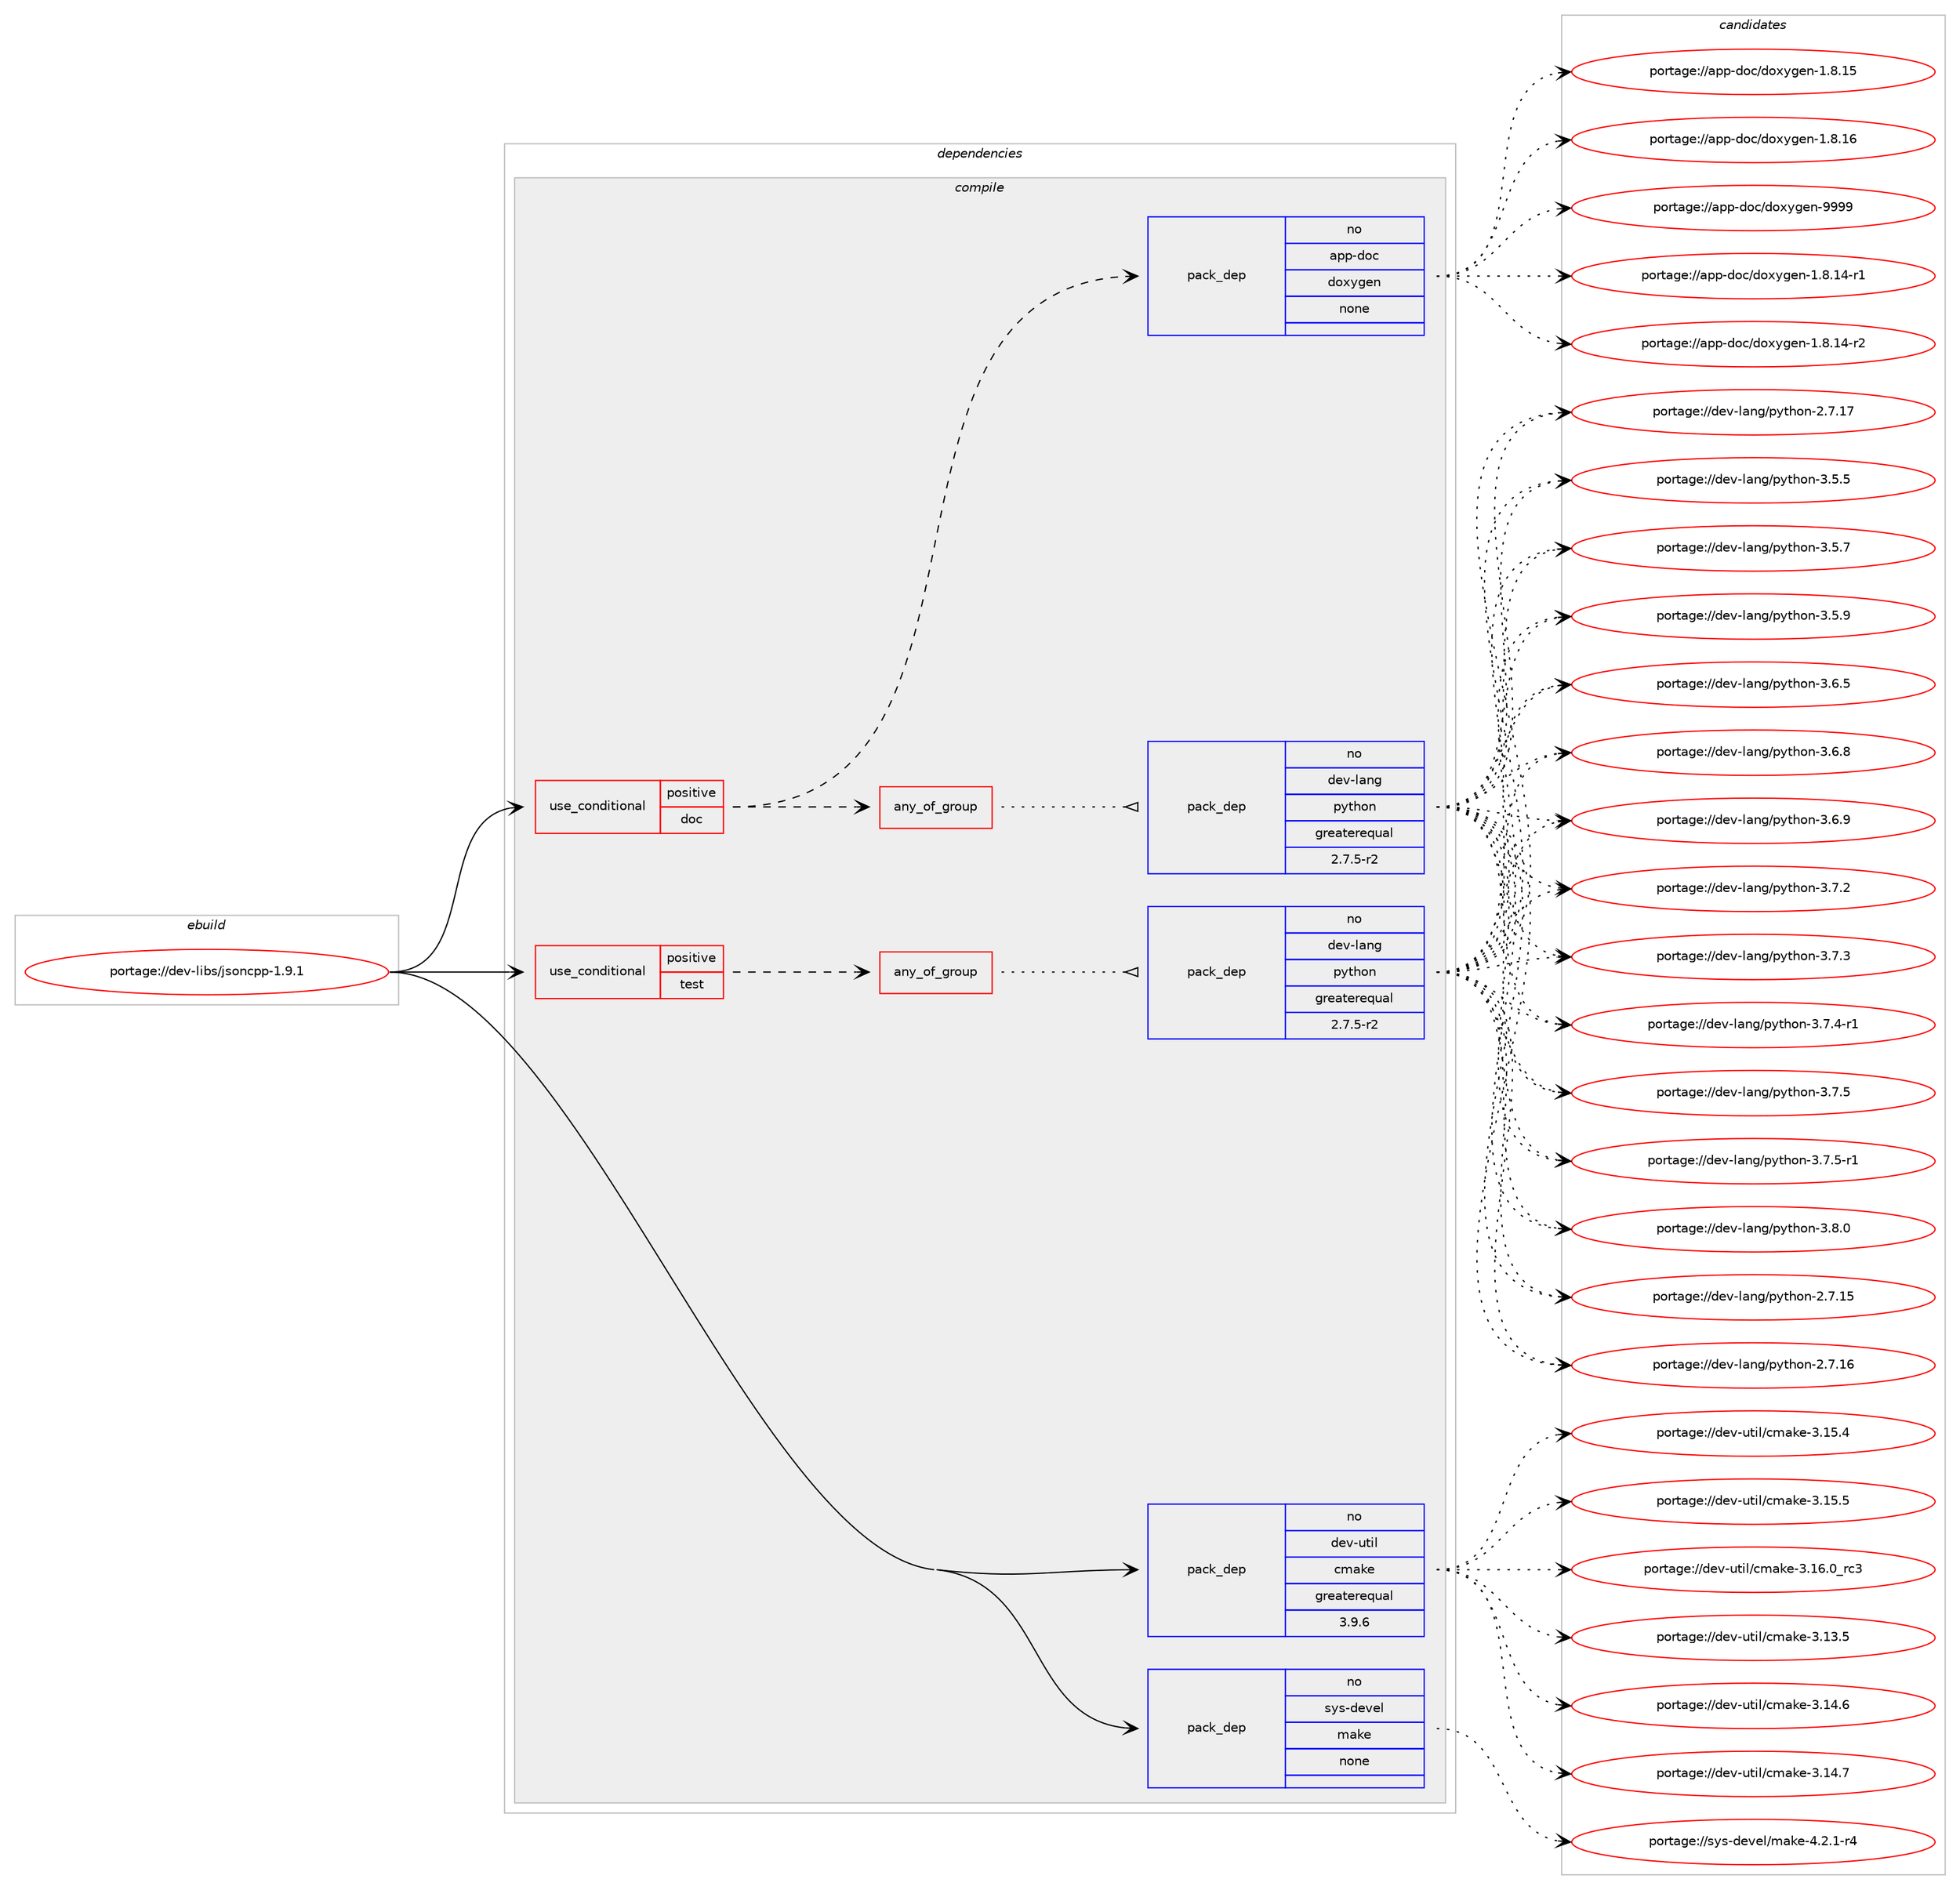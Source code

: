 digraph prolog {

# *************
# Graph options
# *************

newrank=true;
concentrate=true;
compound=true;
graph [rankdir=LR,fontname=Helvetica,fontsize=10,ranksep=1.5];#, ranksep=2.5, nodesep=0.2];
edge  [arrowhead=vee];
node  [fontname=Helvetica,fontsize=10];

# **********
# The ebuild
# **********

subgraph cluster_leftcol {
color=gray;
rank=same;
label=<<i>ebuild</i>>;
id [label="portage://dev-libs/jsoncpp-1.9.1", color=red, width=4, href="../dev-libs/jsoncpp-1.9.1.svg"];
}

# ****************
# The dependencies
# ****************

subgraph cluster_midcol {
color=gray;
label=<<i>dependencies</i>>;
subgraph cluster_compile {
fillcolor="#eeeeee";
style=filled;
label=<<i>compile</i>>;
subgraph cond20811 {
dependency99494 [label=<<TABLE BORDER="0" CELLBORDER="1" CELLSPACING="0" CELLPADDING="4"><TR><TD ROWSPAN="3" CELLPADDING="10">use_conditional</TD></TR><TR><TD>positive</TD></TR><TR><TD>doc</TD></TR></TABLE>>, shape=none, color=red];
subgraph pack75740 {
dependency99495 [label=<<TABLE BORDER="0" CELLBORDER="1" CELLSPACING="0" CELLPADDING="4" WIDTH="220"><TR><TD ROWSPAN="6" CELLPADDING="30">pack_dep</TD></TR><TR><TD WIDTH="110">no</TD></TR><TR><TD>app-doc</TD></TR><TR><TD>doxygen</TD></TR><TR><TD>none</TD></TR><TR><TD></TD></TR></TABLE>>, shape=none, color=blue];
}
dependency99494:e -> dependency99495:w [weight=20,style="dashed",arrowhead="vee"];
subgraph any2886 {
dependency99496 [label=<<TABLE BORDER="0" CELLBORDER="1" CELLSPACING="0" CELLPADDING="4"><TR><TD CELLPADDING="10">any_of_group</TD></TR></TABLE>>, shape=none, color=red];subgraph pack75741 {
dependency99497 [label=<<TABLE BORDER="0" CELLBORDER="1" CELLSPACING="0" CELLPADDING="4" WIDTH="220"><TR><TD ROWSPAN="6" CELLPADDING="30">pack_dep</TD></TR><TR><TD WIDTH="110">no</TD></TR><TR><TD>dev-lang</TD></TR><TR><TD>python</TD></TR><TR><TD>greaterequal</TD></TR><TR><TD>2.7.5-r2</TD></TR></TABLE>>, shape=none, color=blue];
}
dependency99496:e -> dependency99497:w [weight=20,style="dotted",arrowhead="oinv"];
}
dependency99494:e -> dependency99496:w [weight=20,style="dashed",arrowhead="vee"];
}
id:e -> dependency99494:w [weight=20,style="solid",arrowhead="vee"];
subgraph cond20812 {
dependency99498 [label=<<TABLE BORDER="0" CELLBORDER="1" CELLSPACING="0" CELLPADDING="4"><TR><TD ROWSPAN="3" CELLPADDING="10">use_conditional</TD></TR><TR><TD>positive</TD></TR><TR><TD>test</TD></TR></TABLE>>, shape=none, color=red];
subgraph any2887 {
dependency99499 [label=<<TABLE BORDER="0" CELLBORDER="1" CELLSPACING="0" CELLPADDING="4"><TR><TD CELLPADDING="10">any_of_group</TD></TR></TABLE>>, shape=none, color=red];subgraph pack75742 {
dependency99500 [label=<<TABLE BORDER="0" CELLBORDER="1" CELLSPACING="0" CELLPADDING="4" WIDTH="220"><TR><TD ROWSPAN="6" CELLPADDING="30">pack_dep</TD></TR><TR><TD WIDTH="110">no</TD></TR><TR><TD>dev-lang</TD></TR><TR><TD>python</TD></TR><TR><TD>greaterequal</TD></TR><TR><TD>2.7.5-r2</TD></TR></TABLE>>, shape=none, color=blue];
}
dependency99499:e -> dependency99500:w [weight=20,style="dotted",arrowhead="oinv"];
}
dependency99498:e -> dependency99499:w [weight=20,style="dashed",arrowhead="vee"];
}
id:e -> dependency99498:w [weight=20,style="solid",arrowhead="vee"];
subgraph pack75743 {
dependency99501 [label=<<TABLE BORDER="0" CELLBORDER="1" CELLSPACING="0" CELLPADDING="4" WIDTH="220"><TR><TD ROWSPAN="6" CELLPADDING="30">pack_dep</TD></TR><TR><TD WIDTH="110">no</TD></TR><TR><TD>dev-util</TD></TR><TR><TD>cmake</TD></TR><TR><TD>greaterequal</TD></TR><TR><TD>3.9.6</TD></TR></TABLE>>, shape=none, color=blue];
}
id:e -> dependency99501:w [weight=20,style="solid",arrowhead="vee"];
subgraph pack75744 {
dependency99502 [label=<<TABLE BORDER="0" CELLBORDER="1" CELLSPACING="0" CELLPADDING="4" WIDTH="220"><TR><TD ROWSPAN="6" CELLPADDING="30">pack_dep</TD></TR><TR><TD WIDTH="110">no</TD></TR><TR><TD>sys-devel</TD></TR><TR><TD>make</TD></TR><TR><TD>none</TD></TR><TR><TD></TD></TR></TABLE>>, shape=none, color=blue];
}
id:e -> dependency99502:w [weight=20,style="solid",arrowhead="vee"];
}
subgraph cluster_compileandrun {
fillcolor="#eeeeee";
style=filled;
label=<<i>compile and run</i>>;
}
subgraph cluster_run {
fillcolor="#eeeeee";
style=filled;
label=<<i>run</i>>;
}
}

# **************
# The candidates
# **************

subgraph cluster_choices {
rank=same;
color=gray;
label=<<i>candidates</i>>;

subgraph choice75740 {
color=black;
nodesep=1;
choiceportage97112112451001119947100111120121103101110454946564649524511449 [label="portage://app-doc/doxygen-1.8.14-r1", color=red, width=4,href="../app-doc/doxygen-1.8.14-r1.svg"];
choiceportage97112112451001119947100111120121103101110454946564649524511450 [label="portage://app-doc/doxygen-1.8.14-r2", color=red, width=4,href="../app-doc/doxygen-1.8.14-r2.svg"];
choiceportage9711211245100111994710011112012110310111045494656464953 [label="portage://app-doc/doxygen-1.8.15", color=red, width=4,href="../app-doc/doxygen-1.8.15.svg"];
choiceportage9711211245100111994710011112012110310111045494656464954 [label="portage://app-doc/doxygen-1.8.16", color=red, width=4,href="../app-doc/doxygen-1.8.16.svg"];
choiceportage971121124510011199471001111201211031011104557575757 [label="portage://app-doc/doxygen-9999", color=red, width=4,href="../app-doc/doxygen-9999.svg"];
dependency99495:e -> choiceportage97112112451001119947100111120121103101110454946564649524511449:w [style=dotted,weight="100"];
dependency99495:e -> choiceportage97112112451001119947100111120121103101110454946564649524511450:w [style=dotted,weight="100"];
dependency99495:e -> choiceportage9711211245100111994710011112012110310111045494656464953:w [style=dotted,weight="100"];
dependency99495:e -> choiceportage9711211245100111994710011112012110310111045494656464954:w [style=dotted,weight="100"];
dependency99495:e -> choiceportage971121124510011199471001111201211031011104557575757:w [style=dotted,weight="100"];
}
subgraph choice75741 {
color=black;
nodesep=1;
choiceportage10010111845108971101034711212111610411111045504655464953 [label="portage://dev-lang/python-2.7.15", color=red, width=4,href="../dev-lang/python-2.7.15.svg"];
choiceportage10010111845108971101034711212111610411111045504655464954 [label="portage://dev-lang/python-2.7.16", color=red, width=4,href="../dev-lang/python-2.7.16.svg"];
choiceportage10010111845108971101034711212111610411111045504655464955 [label="portage://dev-lang/python-2.7.17", color=red, width=4,href="../dev-lang/python-2.7.17.svg"];
choiceportage100101118451089711010347112121116104111110455146534653 [label="portage://dev-lang/python-3.5.5", color=red, width=4,href="../dev-lang/python-3.5.5.svg"];
choiceportage100101118451089711010347112121116104111110455146534655 [label="portage://dev-lang/python-3.5.7", color=red, width=4,href="../dev-lang/python-3.5.7.svg"];
choiceportage100101118451089711010347112121116104111110455146534657 [label="portage://dev-lang/python-3.5.9", color=red, width=4,href="../dev-lang/python-3.5.9.svg"];
choiceportage100101118451089711010347112121116104111110455146544653 [label="portage://dev-lang/python-3.6.5", color=red, width=4,href="../dev-lang/python-3.6.5.svg"];
choiceportage100101118451089711010347112121116104111110455146544656 [label="portage://dev-lang/python-3.6.8", color=red, width=4,href="../dev-lang/python-3.6.8.svg"];
choiceportage100101118451089711010347112121116104111110455146544657 [label="portage://dev-lang/python-3.6.9", color=red, width=4,href="../dev-lang/python-3.6.9.svg"];
choiceportage100101118451089711010347112121116104111110455146554650 [label="portage://dev-lang/python-3.7.2", color=red, width=4,href="../dev-lang/python-3.7.2.svg"];
choiceportage100101118451089711010347112121116104111110455146554651 [label="portage://dev-lang/python-3.7.3", color=red, width=4,href="../dev-lang/python-3.7.3.svg"];
choiceportage1001011184510897110103471121211161041111104551465546524511449 [label="portage://dev-lang/python-3.7.4-r1", color=red, width=4,href="../dev-lang/python-3.7.4-r1.svg"];
choiceportage100101118451089711010347112121116104111110455146554653 [label="portage://dev-lang/python-3.7.5", color=red, width=4,href="../dev-lang/python-3.7.5.svg"];
choiceportage1001011184510897110103471121211161041111104551465546534511449 [label="portage://dev-lang/python-3.7.5-r1", color=red, width=4,href="../dev-lang/python-3.7.5-r1.svg"];
choiceportage100101118451089711010347112121116104111110455146564648 [label="portage://dev-lang/python-3.8.0", color=red, width=4,href="../dev-lang/python-3.8.0.svg"];
dependency99497:e -> choiceportage10010111845108971101034711212111610411111045504655464953:w [style=dotted,weight="100"];
dependency99497:e -> choiceportage10010111845108971101034711212111610411111045504655464954:w [style=dotted,weight="100"];
dependency99497:e -> choiceportage10010111845108971101034711212111610411111045504655464955:w [style=dotted,weight="100"];
dependency99497:e -> choiceportage100101118451089711010347112121116104111110455146534653:w [style=dotted,weight="100"];
dependency99497:e -> choiceportage100101118451089711010347112121116104111110455146534655:w [style=dotted,weight="100"];
dependency99497:e -> choiceportage100101118451089711010347112121116104111110455146534657:w [style=dotted,weight="100"];
dependency99497:e -> choiceportage100101118451089711010347112121116104111110455146544653:w [style=dotted,weight="100"];
dependency99497:e -> choiceportage100101118451089711010347112121116104111110455146544656:w [style=dotted,weight="100"];
dependency99497:e -> choiceportage100101118451089711010347112121116104111110455146544657:w [style=dotted,weight="100"];
dependency99497:e -> choiceportage100101118451089711010347112121116104111110455146554650:w [style=dotted,weight="100"];
dependency99497:e -> choiceportage100101118451089711010347112121116104111110455146554651:w [style=dotted,weight="100"];
dependency99497:e -> choiceportage1001011184510897110103471121211161041111104551465546524511449:w [style=dotted,weight="100"];
dependency99497:e -> choiceportage100101118451089711010347112121116104111110455146554653:w [style=dotted,weight="100"];
dependency99497:e -> choiceportage1001011184510897110103471121211161041111104551465546534511449:w [style=dotted,weight="100"];
dependency99497:e -> choiceportage100101118451089711010347112121116104111110455146564648:w [style=dotted,weight="100"];
}
subgraph choice75742 {
color=black;
nodesep=1;
choiceportage10010111845108971101034711212111610411111045504655464953 [label="portage://dev-lang/python-2.7.15", color=red, width=4,href="../dev-lang/python-2.7.15.svg"];
choiceportage10010111845108971101034711212111610411111045504655464954 [label="portage://dev-lang/python-2.7.16", color=red, width=4,href="../dev-lang/python-2.7.16.svg"];
choiceportage10010111845108971101034711212111610411111045504655464955 [label="portage://dev-lang/python-2.7.17", color=red, width=4,href="../dev-lang/python-2.7.17.svg"];
choiceportage100101118451089711010347112121116104111110455146534653 [label="portage://dev-lang/python-3.5.5", color=red, width=4,href="../dev-lang/python-3.5.5.svg"];
choiceportage100101118451089711010347112121116104111110455146534655 [label="portage://dev-lang/python-3.5.7", color=red, width=4,href="../dev-lang/python-3.5.7.svg"];
choiceportage100101118451089711010347112121116104111110455146534657 [label="portage://dev-lang/python-3.5.9", color=red, width=4,href="../dev-lang/python-3.5.9.svg"];
choiceportage100101118451089711010347112121116104111110455146544653 [label="portage://dev-lang/python-3.6.5", color=red, width=4,href="../dev-lang/python-3.6.5.svg"];
choiceportage100101118451089711010347112121116104111110455146544656 [label="portage://dev-lang/python-3.6.8", color=red, width=4,href="../dev-lang/python-3.6.8.svg"];
choiceportage100101118451089711010347112121116104111110455146544657 [label="portage://dev-lang/python-3.6.9", color=red, width=4,href="../dev-lang/python-3.6.9.svg"];
choiceportage100101118451089711010347112121116104111110455146554650 [label="portage://dev-lang/python-3.7.2", color=red, width=4,href="../dev-lang/python-3.7.2.svg"];
choiceportage100101118451089711010347112121116104111110455146554651 [label="portage://dev-lang/python-3.7.3", color=red, width=4,href="../dev-lang/python-3.7.3.svg"];
choiceportage1001011184510897110103471121211161041111104551465546524511449 [label="portage://dev-lang/python-3.7.4-r1", color=red, width=4,href="../dev-lang/python-3.7.4-r1.svg"];
choiceportage100101118451089711010347112121116104111110455146554653 [label="portage://dev-lang/python-3.7.5", color=red, width=4,href="../dev-lang/python-3.7.5.svg"];
choiceportage1001011184510897110103471121211161041111104551465546534511449 [label="portage://dev-lang/python-3.7.5-r1", color=red, width=4,href="../dev-lang/python-3.7.5-r1.svg"];
choiceportage100101118451089711010347112121116104111110455146564648 [label="portage://dev-lang/python-3.8.0", color=red, width=4,href="../dev-lang/python-3.8.0.svg"];
dependency99500:e -> choiceportage10010111845108971101034711212111610411111045504655464953:w [style=dotted,weight="100"];
dependency99500:e -> choiceportage10010111845108971101034711212111610411111045504655464954:w [style=dotted,weight="100"];
dependency99500:e -> choiceportage10010111845108971101034711212111610411111045504655464955:w [style=dotted,weight="100"];
dependency99500:e -> choiceportage100101118451089711010347112121116104111110455146534653:w [style=dotted,weight="100"];
dependency99500:e -> choiceportage100101118451089711010347112121116104111110455146534655:w [style=dotted,weight="100"];
dependency99500:e -> choiceportage100101118451089711010347112121116104111110455146534657:w [style=dotted,weight="100"];
dependency99500:e -> choiceportage100101118451089711010347112121116104111110455146544653:w [style=dotted,weight="100"];
dependency99500:e -> choiceportage100101118451089711010347112121116104111110455146544656:w [style=dotted,weight="100"];
dependency99500:e -> choiceportage100101118451089711010347112121116104111110455146544657:w [style=dotted,weight="100"];
dependency99500:e -> choiceportage100101118451089711010347112121116104111110455146554650:w [style=dotted,weight="100"];
dependency99500:e -> choiceportage100101118451089711010347112121116104111110455146554651:w [style=dotted,weight="100"];
dependency99500:e -> choiceportage1001011184510897110103471121211161041111104551465546524511449:w [style=dotted,weight="100"];
dependency99500:e -> choiceportage100101118451089711010347112121116104111110455146554653:w [style=dotted,weight="100"];
dependency99500:e -> choiceportage1001011184510897110103471121211161041111104551465546534511449:w [style=dotted,weight="100"];
dependency99500:e -> choiceportage100101118451089711010347112121116104111110455146564648:w [style=dotted,weight="100"];
}
subgraph choice75743 {
color=black;
nodesep=1;
choiceportage1001011184511711610510847991099710710145514649514653 [label="portage://dev-util/cmake-3.13.5", color=red, width=4,href="../dev-util/cmake-3.13.5.svg"];
choiceportage1001011184511711610510847991099710710145514649524654 [label="portage://dev-util/cmake-3.14.6", color=red, width=4,href="../dev-util/cmake-3.14.6.svg"];
choiceportage1001011184511711610510847991099710710145514649524655 [label="portage://dev-util/cmake-3.14.7", color=red, width=4,href="../dev-util/cmake-3.14.7.svg"];
choiceportage1001011184511711610510847991099710710145514649534652 [label="portage://dev-util/cmake-3.15.4", color=red, width=4,href="../dev-util/cmake-3.15.4.svg"];
choiceportage1001011184511711610510847991099710710145514649534653 [label="portage://dev-util/cmake-3.15.5", color=red, width=4,href="../dev-util/cmake-3.15.5.svg"];
choiceportage1001011184511711610510847991099710710145514649544648951149951 [label="portage://dev-util/cmake-3.16.0_rc3", color=red, width=4,href="../dev-util/cmake-3.16.0_rc3.svg"];
dependency99501:e -> choiceportage1001011184511711610510847991099710710145514649514653:w [style=dotted,weight="100"];
dependency99501:e -> choiceportage1001011184511711610510847991099710710145514649524654:w [style=dotted,weight="100"];
dependency99501:e -> choiceportage1001011184511711610510847991099710710145514649524655:w [style=dotted,weight="100"];
dependency99501:e -> choiceportage1001011184511711610510847991099710710145514649534652:w [style=dotted,weight="100"];
dependency99501:e -> choiceportage1001011184511711610510847991099710710145514649534653:w [style=dotted,weight="100"];
dependency99501:e -> choiceportage1001011184511711610510847991099710710145514649544648951149951:w [style=dotted,weight="100"];
}
subgraph choice75744 {
color=black;
nodesep=1;
choiceportage1151211154510010111810110847109971071014552465046494511452 [label="portage://sys-devel/make-4.2.1-r4", color=red, width=4,href="../sys-devel/make-4.2.1-r4.svg"];
dependency99502:e -> choiceportage1151211154510010111810110847109971071014552465046494511452:w [style=dotted,weight="100"];
}
}

}
